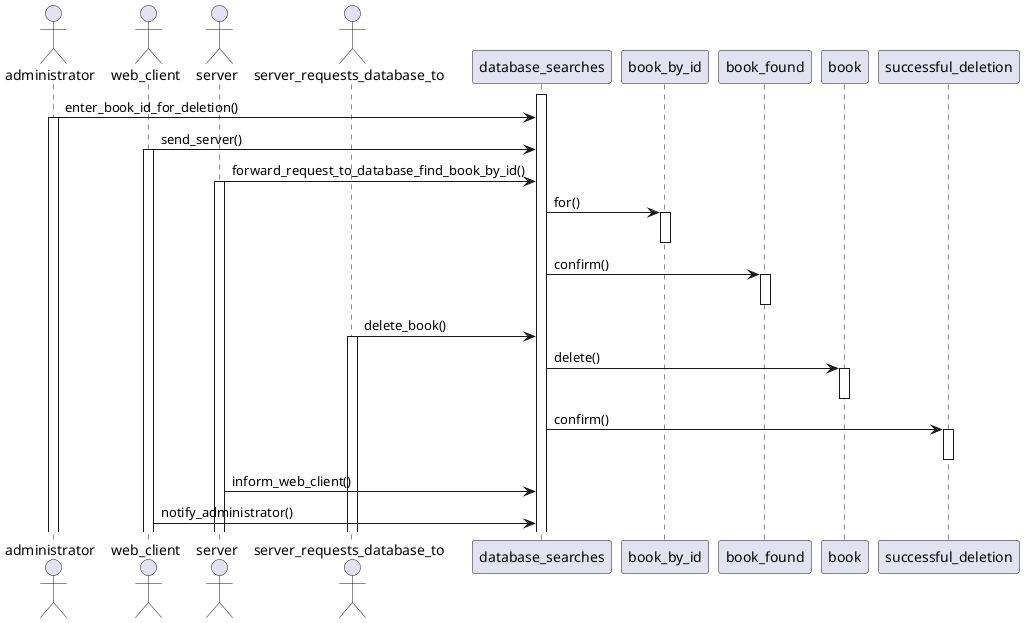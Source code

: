 @startuml
actor administrator
actor web_client
actor server
actor server_requests_database_to
participant database_searches
activate database_searches
administrator -> database_searches: enter_book_id_for_deletion()
activate administrator
web_client -> database_searches: send_server()
activate web_client
server -> database_searches: forward_request_to_database_find_book_by_id()
activate server
participant book_by_id
database_searches -> book_by_id: for()
activate book_by_id
deactivate book_by_id
participant book_found
database_searches -> book_found: confirm()
activate book_found
deactivate book_found
server_requests_database_to -> database_searches: delete_book()
activate server_requests_database_to
participant book
database_searches -> book: delete()
activate book
deactivate book
participant successful_deletion
database_searches -> successful_deletion: confirm()
activate successful_deletion
deactivate successful_deletion
server -> database_searches: inform_web_client()
web_client -> database_searches: notify_administrator()
@enduml
